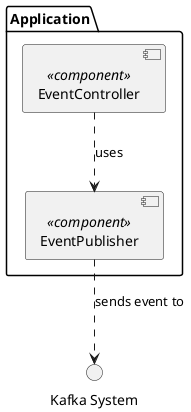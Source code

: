 @startuml
package "Application" {
  [EventController] <<component>> as Controller
  [EventPublisher] <<component>> as PublisherService
}
Controller ..> PublisherService : uses

interface "Kafka System" as Kafka

PublisherService ..> Kafka : sends event to
@enduml
